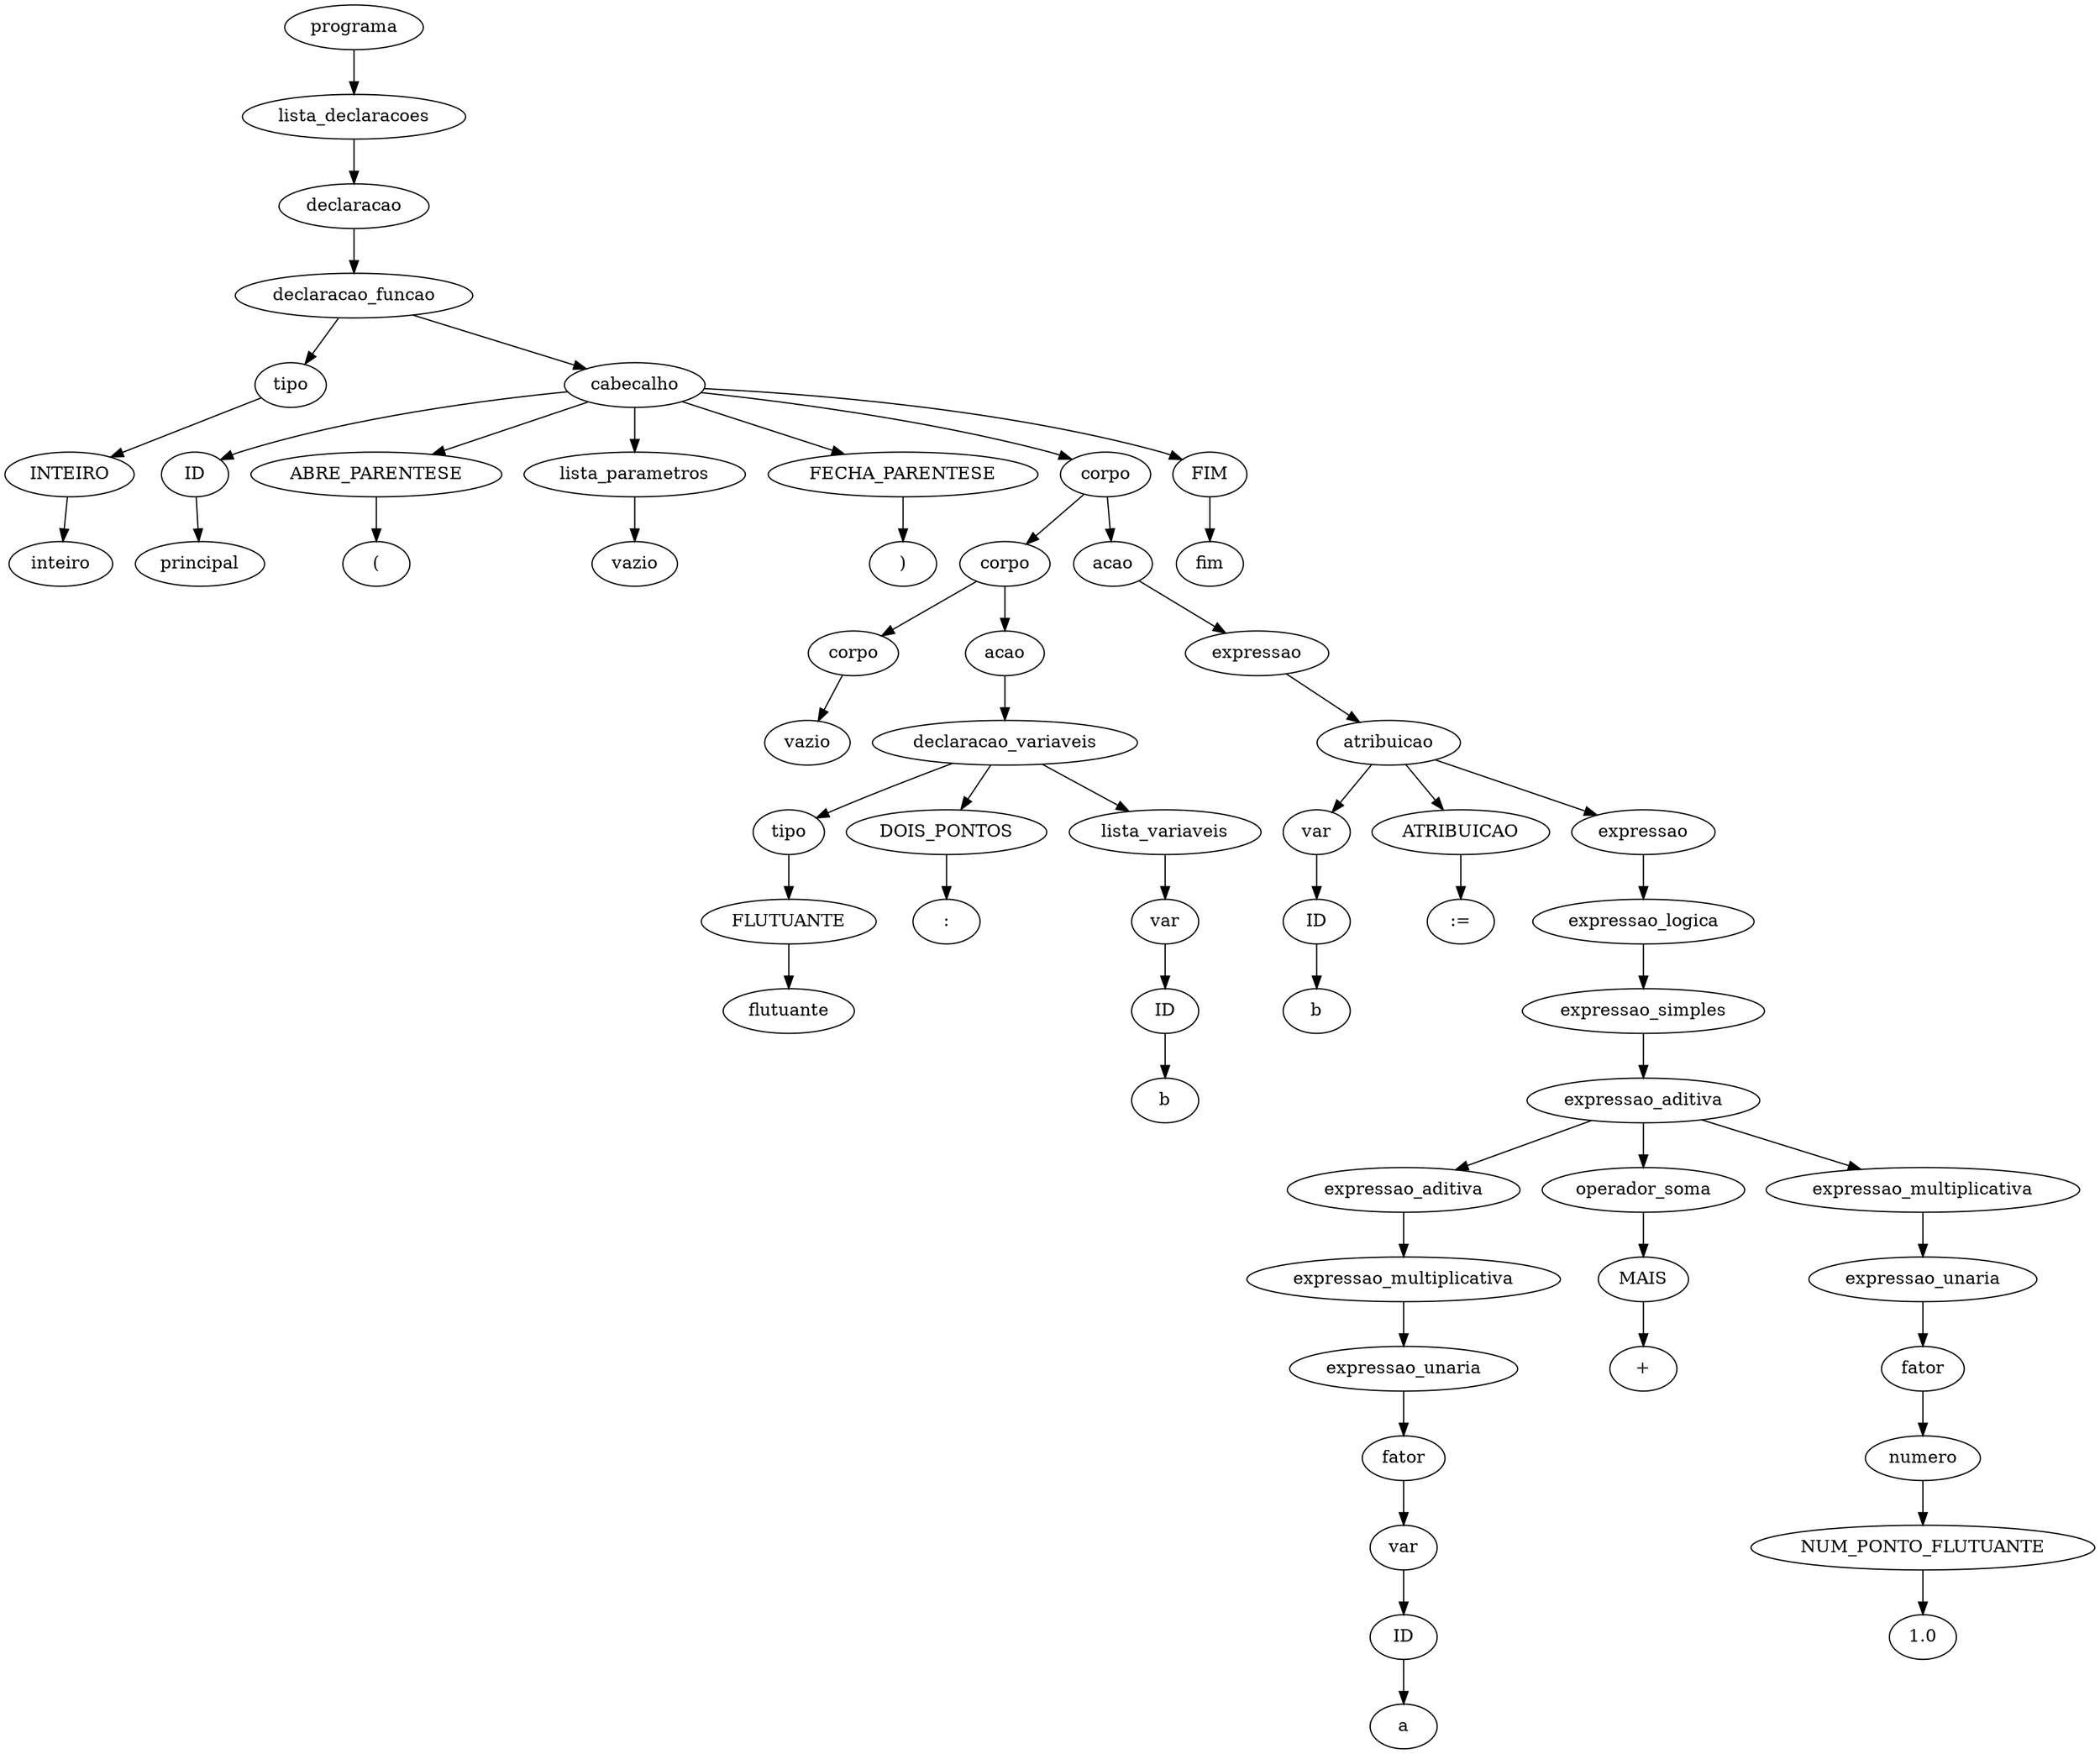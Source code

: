 digraph tree {
    "0x0" [label="programa"];
    "0x1" [label="lista_declaracoes"];
    "0x2" [label="declaracao"];
    "0x3" [label="declaracao_funcao"];
    "0x4" [label="tipo"];
    "0x5" [label="INTEIRO"];
    "0x6" [label="inteiro"];
    "0x7" [label="cabecalho"];
    "0x8" [label="ID"];
    "0x9" [label="principal"];
    "0xa" [label="ABRE_PARENTESE"];
    "0xb" [label="("];
    "0xc" [label="lista_parametros"];
    "0xd" [label="vazio"];
    "0xe" [label="FECHA_PARENTESE"];
    "0xf" [label=")"];
    "0x10" [label="corpo"];
    "0x11" [label="corpo"];
    "0x12" [label="corpo"];
    "0x13" [label="vazio"];
    "0x14" [label="acao"];
    "0x15" [label="declaracao_variaveis"];
    "0x16" [label="tipo"];
    "0x17" [label="FLUTUANTE"];
    "0x18" [label="flutuante"];
    "0x19" [label="DOIS_PONTOS"];
    "0x1a" [label=":"];
    "0x1b" [label="lista_variaveis"];
    "0x1c" [label="var"];
    "0x1d" [label="ID"];
    "0x1e" [label="b"];
    "0x1f" [label="acao"];
    "0x20" [label="expressao"];
    "0x21" [label="atribuicao"];
    "0x22" [label="var"];
    "0x23" [label="ID"];
    "0x24" [label="b"];
    "0x25" [label="ATRIBUICAO"];
    "0x26" [label=":="];
    "0x27" [label="expressao"];
    "0x28" [label="expressao_logica"];
    "0x29" [label="expressao_simples"];
    "0x2a" [label="expressao_aditiva"];
    "0x2b" [label="expressao_aditiva"];
    "0x2c" [label="expressao_multiplicativa"];
    "0x2d" [label="expressao_unaria"];
    "0x2e" [label="fator"];
    "0x2f" [label="var"];
    "0x30" [label="ID"];
    "0x31" [label="a"];
    "0x32" [label="operador_soma"];
    "0x33" [label="MAIS"];
    "0x34" [label="+"];
    "0x35" [label="expressao_multiplicativa"];
    "0x36" [label="expressao_unaria"];
    "0x37" [label="fator"];
    "0x38" [label="numero"];
    "0x39" [label="NUM_PONTO_FLUTUANTE"];
    "0x3a" [label="1.0"];
    "0x3b" [label="FIM"];
    "0x3c" [label="fim"];
    "0x0" -> "0x1";
    "0x1" -> "0x2";
    "0x2" -> "0x3";
    "0x3" -> "0x4";
    "0x3" -> "0x7";
    "0x4" -> "0x5";
    "0x5" -> "0x6";
    "0x7" -> "0x8";
    "0x7" -> "0xa";
    "0x7" -> "0xc";
    "0x7" -> "0xe";
    "0x7" -> "0x10";
    "0x7" -> "0x3b";
    "0x8" -> "0x9";
    "0xa" -> "0xb";
    "0xc" -> "0xd";
    "0xe" -> "0xf";
    "0x10" -> "0x11";
    "0x10" -> "0x1f";
    "0x11" -> "0x12";
    "0x11" -> "0x14";
    "0x12" -> "0x13";
    "0x14" -> "0x15";
    "0x15" -> "0x16";
    "0x15" -> "0x19";
    "0x15" -> "0x1b";
    "0x16" -> "0x17";
    "0x17" -> "0x18";
    "0x19" -> "0x1a";
    "0x1b" -> "0x1c";
    "0x1c" -> "0x1d";
    "0x1d" -> "0x1e";
    "0x1f" -> "0x20";
    "0x20" -> "0x21";
    "0x21" -> "0x22";
    "0x21" -> "0x25";
    "0x21" -> "0x27";
    "0x22" -> "0x23";
    "0x23" -> "0x24";
    "0x25" -> "0x26";
    "0x27" -> "0x28";
    "0x28" -> "0x29";
    "0x29" -> "0x2a";
    "0x2a" -> "0x2b";
    "0x2a" -> "0x32";
    "0x2a" -> "0x35";
    "0x2b" -> "0x2c";
    "0x2c" -> "0x2d";
    "0x2d" -> "0x2e";
    "0x2e" -> "0x2f";
    "0x2f" -> "0x30";
    "0x30" -> "0x31";
    "0x32" -> "0x33";
    "0x33" -> "0x34";
    "0x35" -> "0x36";
    "0x36" -> "0x37";
    "0x37" -> "0x38";
    "0x38" -> "0x39";
    "0x39" -> "0x3a";
    "0x3b" -> "0x3c";
}
